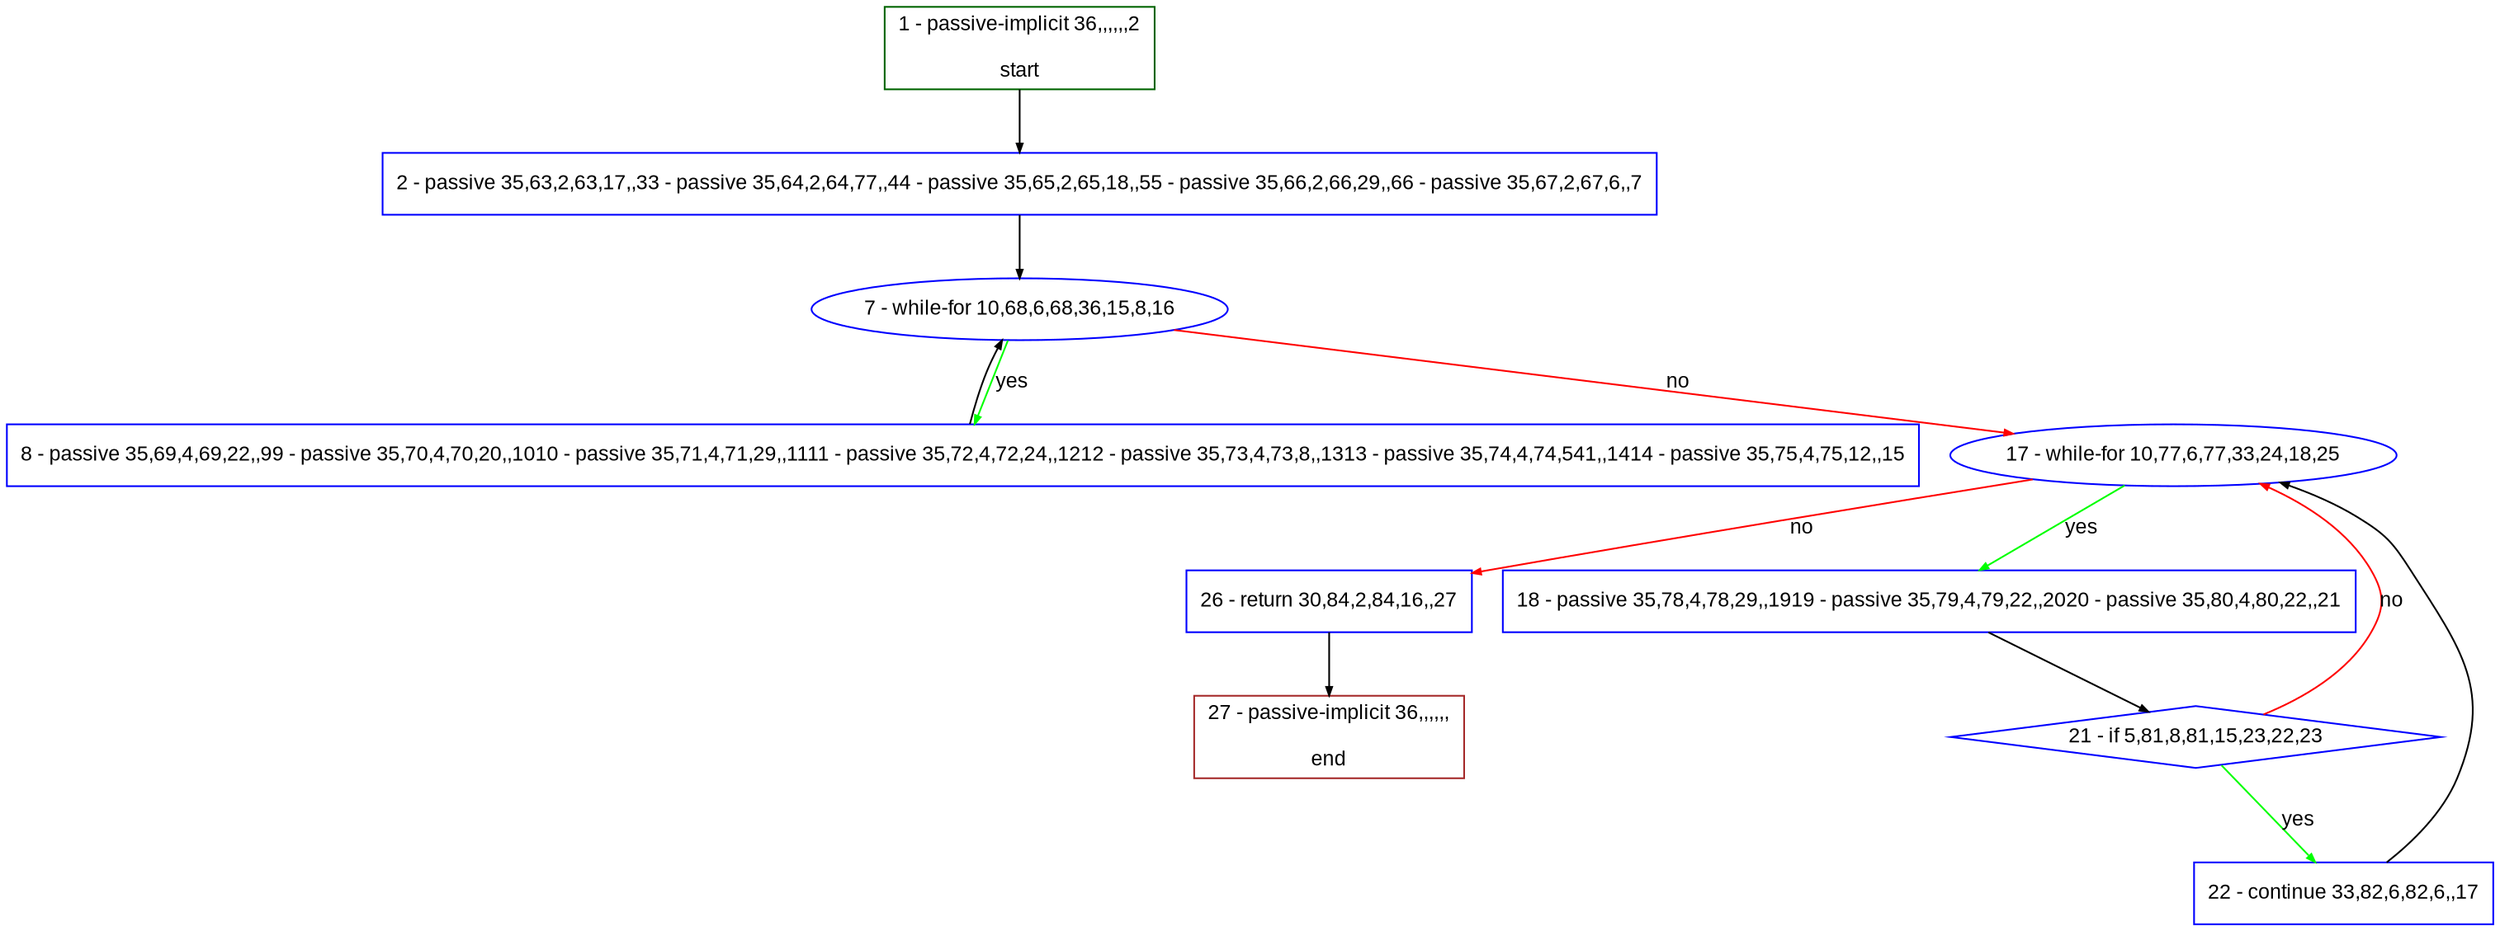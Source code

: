 digraph "" {
  graph [pack="true", label="", fontsize="12", packmode="clust", fontname="Arial", fillcolor="#FFFFCC", bgcolor="white", style="rounded,filled", compound="true"];
  node [node_initialized="no", label="", color="grey", fontsize="12", fillcolor="white", fontname="Arial", style="filled", shape="rectangle", compound="true", fixedsize="false"];
  edge [fontcolor="black", arrowhead="normal", arrowtail="none", arrowsize="0.5", ltail="", label="", color="black", fontsize="12", lhead="", fontname="Arial", dir="forward", compound="true"];
  __N1 [label="2 - passive 35,63,2,63,17,,33 - passive 35,64,2,64,77,,44 - passive 35,65,2,65,18,,55 - passive 35,66,2,66,29,,66 - passive 35,67,2,67,6,,7", color="#0000ff", fillcolor="#ffffff", style="filled", shape="box"];
  __N2 [label="1 - passive-implicit 36,,,,,,2\n\nstart", color="#006400", fillcolor="#ffffff", style="filled", shape="box"];
  __N3 [label="7 - while-for 10,68,6,68,36,15,8,16", color="#0000ff", fillcolor="#ffffff", style="filled", shape="oval"];
  __N4 [label="8 - passive 35,69,4,69,22,,99 - passive 35,70,4,70,20,,1010 - passive 35,71,4,71,29,,1111 - passive 35,72,4,72,24,,1212 - passive 35,73,4,73,8,,1313 - passive 35,74,4,74,541,,1414 - passive 35,75,4,75,12,,15", color="#0000ff", fillcolor="#ffffff", style="filled", shape="box"];
  __N5 [label="17 - while-for 10,77,6,77,33,24,18,25", color="#0000ff", fillcolor="#ffffff", style="filled", shape="oval"];
  __N6 [label="18 - passive 35,78,4,78,29,,1919 - passive 35,79,4,79,22,,2020 - passive 35,80,4,80,22,,21", color="#0000ff", fillcolor="#ffffff", style="filled", shape="box"];
  __N7 [label="26 - return 30,84,2,84,16,,27", color="#0000ff", fillcolor="#ffffff", style="filled", shape="box"];
  __N8 [label="21 - if 5,81,8,81,15,23,22,23", color="#0000ff", fillcolor="#ffffff", style="filled", shape="diamond"];
  __N9 [label="22 - continue 33,82,6,82,6,,17", color="#0000ff", fillcolor="#ffffff", style="filled", shape="box"];
  __N10 [label="27 - passive-implicit 36,,,,,,\n\nend", color="#a52a2a", fillcolor="#ffffff", style="filled", shape="box"];
  __N2 -> __N1 [arrowhead="normal", arrowtail="none", color="#000000", label="", dir="forward"];
  __N1 -> __N3 [arrowhead="normal", arrowtail="none", color="#000000", label="", dir="forward"];
  __N3 -> __N4 [arrowhead="normal", arrowtail="none", color="#00ff00", label="yes", dir="forward"];
  __N4 -> __N3 [arrowhead="normal", arrowtail="none", color="#000000", label="", dir="forward"];
  __N3 -> __N5 [arrowhead="normal", arrowtail="none", color="#ff0000", label="no", dir="forward"];
  __N5 -> __N6 [arrowhead="normal", arrowtail="none", color="#00ff00", label="yes", dir="forward"];
  __N5 -> __N7 [arrowhead="normal", arrowtail="none", color="#ff0000", label="no", dir="forward"];
  __N6 -> __N8 [arrowhead="normal", arrowtail="none", color="#000000", label="", dir="forward"];
  __N8 -> __N5 [arrowhead="normal", arrowtail="none", color="#ff0000", label="no", dir="forward"];
  __N8 -> __N9 [arrowhead="normal", arrowtail="none", color="#00ff00", label="yes", dir="forward"];
  __N9 -> __N5 [arrowhead="normal", arrowtail="none", color="#000000", label="", dir="forward"];
  __N7 -> __N10 [arrowhead="normal", arrowtail="none", color="#000000", label="", dir="forward"];
}
